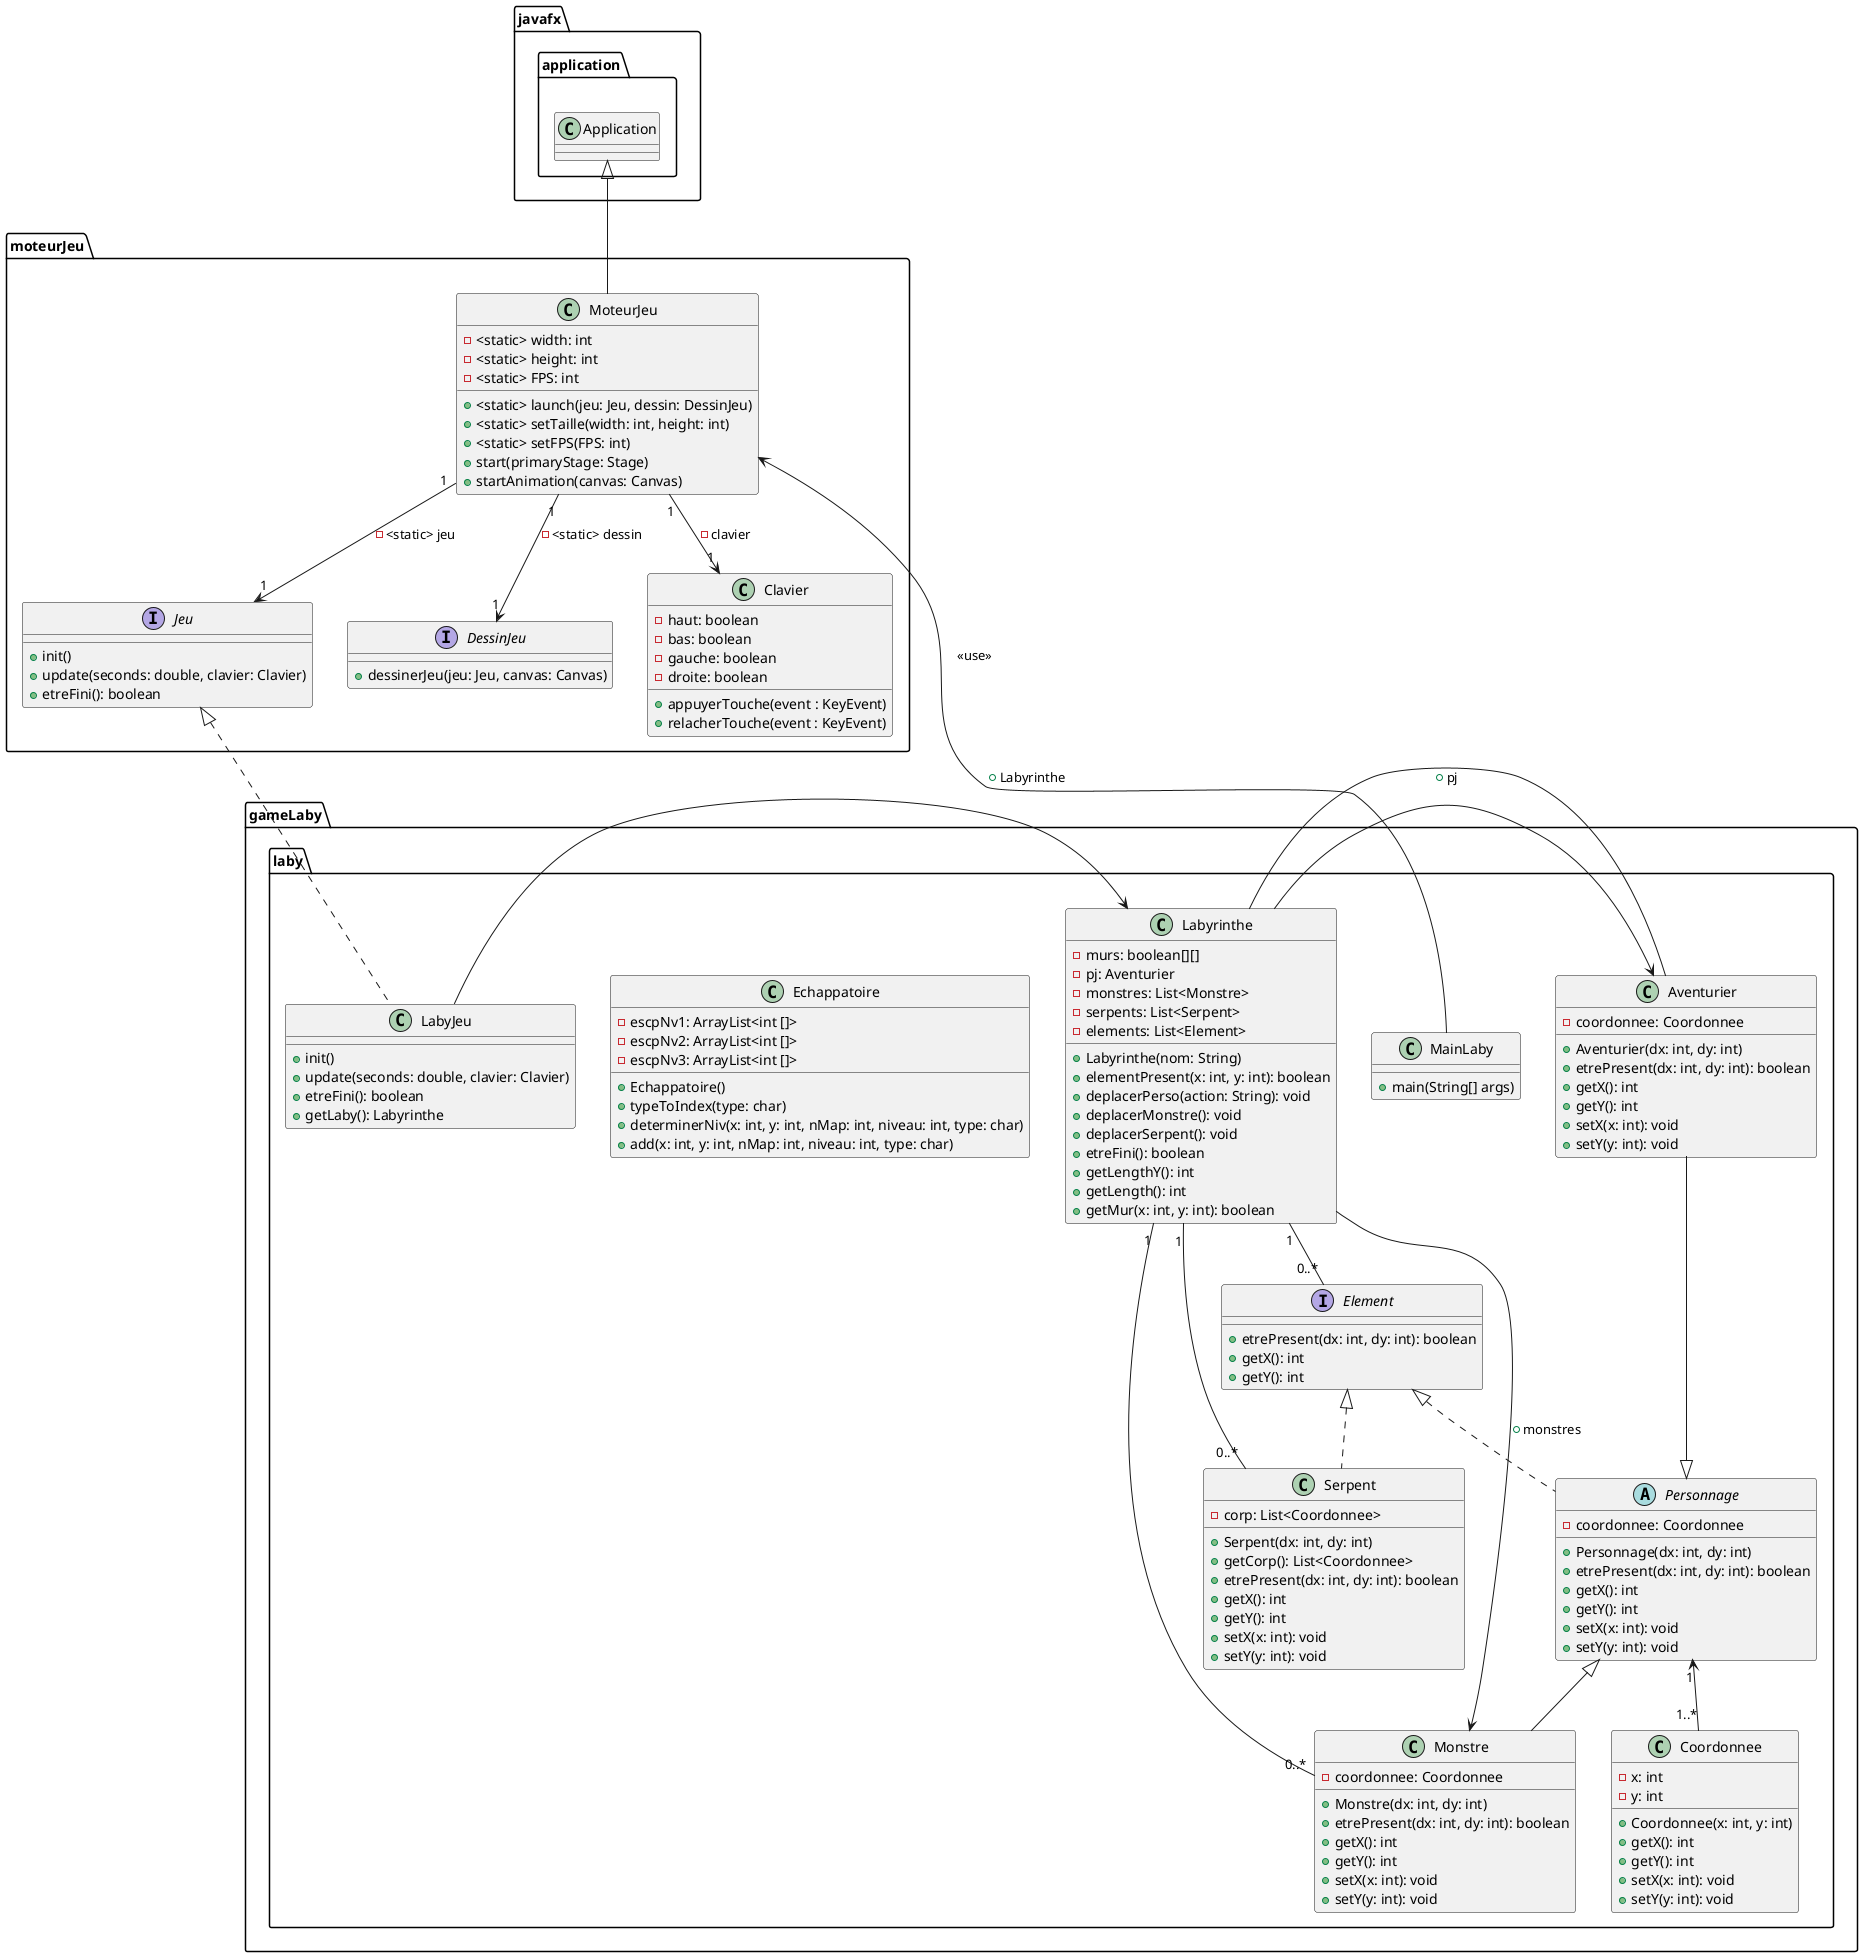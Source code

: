 @startuml

package javafx.application{
class Application{
}
}


package moteurJeu{

class MoteurJeu{
- <static> width: int
- <static> height: int
- <static> FPS: int
+ <static> launch(jeu: Jeu, dessin: DessinJeu)
+ <static> setTaille(width: int, height: int)
+ <static> setFPS(FPS: int)
+ start(primaryStage: Stage)
+ startAnimation(canvas: Canvas)
}

Application <|-- MoteurJeu



interface Jeu{
+ init()
+ update(seconds: double, clavier: Clavier)
+ etreFini(): boolean
}

MoteurJeu "1" --> "1" Jeu : - <static> jeu


interface DessinJeu{
+ dessinerJeu(jeu: Jeu, canvas: Canvas)
}

MoteurJeu "1" --> "1" DessinJeu : - <static> dessin

class Clavier{
- haut: boolean
- bas: boolean
- gauche: boolean
- droite: boolean
+ appuyerTouche(event : KeyEvent)
+ relacherTouche(event : KeyEvent)
}

MoteurJeu "1" --> "1" Clavier : - clavier
}


package gameLaby.laby{
class LabyJeu{
+ init()
+ update(seconds: double, clavier: Clavier)
+ etreFini(): boolean
+ getLaby(): Labyrinthe
}

Jeu <|.. LabyJeu

class Aventurier {
  - coordonnee: Coordonnee
  + Aventurier(dx: int, dy: int)
  + etrePresent(dx: int, dy: int): boolean
  + getX(): int
  + getY(): int
  + setX(x: int): void
  + setY(y: int): void
}

class Coordonnee {
  - x: int
  - y: int
  + Coordonnee(x: int, y: int)
  + getX(): int
  + getY(): int
  + setX(x: int): void
  + setY(y: int): void
}

interface Element {
  + etrePresent(dx: int, dy: int): boolean
  + getX(): int
  + getY(): int
}

class Monstre {
  - coordonnee: Coordonnee
  + Monstre(dx: int, dy: int)
  + etrePresent(dx: int, dy: int): boolean
  + getX(): int
  + getY(): int
  + setX(x: int): void
  + setY(y: int): void
}

abstract class Personnage {
  - coordonnee: Coordonnee
  + Personnage(dx: int, dy: int)
  + etrePresent(dx: int, dy: int): boolean
  + getX(): int
  + getY(): int
  + setX(x: int): void
  + setY(y: int): void
}

class Serpent {
  - corp: List<Coordonnee>
  + Serpent(dx: int, dy: int)
  + getCorp(): List<Coordonnee>
  + etrePresent(dx: int, dy: int): boolean
  + getX(): int
  + getY(): int
  + setX(x: int): void
  + setY(y: int): void
}

class Labyrinthe {
  - murs: boolean[][]
  - pj: Aventurier
  - monstres: List<Monstre>
  - serpents: List<Serpent>
  - elements: List<Element>
  + Labyrinthe(nom: String)
  + elementPresent(x: int, y: int): boolean
  + deplacerPerso(action: String): void
  + deplacerMonstre(): void
  + deplacerSerpent(): void
  + etreFini(): boolean
  + getLengthY(): int
  + getLength(): int
  + getMur(x: int, y: int): boolean
}

class Echappatoire {
  - escpNv1: ArrayList<int []>
  - escpNv2: ArrayList<int []>
  - escpNv3: ArrayList<int []>
  + Echappatoire()
  + typeToIndex(type: char)
  + determinerNiv(x: int, y: int, nMap: int, niveau: int, type: char)
  + add(x: int, y: int, nMap: int, niveau: int, type: char)
}

Aventurier --|> Personnage
Personnage <|-- Monstre

Personnage "1" <-- "1..*" Coordonnee
Element <|.. Serpent
Element <|.. Personnage

Labyrinthe -- Aventurier
Labyrinthe "1" -- "0..*" Monstre
Labyrinthe "1" -- "0..*" Serpent
Labyrinthe "1" -- "0..*" Element

Labyrinthe <- LabyJeu : +Labyrinthe

Labyrinthe --> Monstre : +monstres
Labyrinthe -> Aventurier : +pj

class MainLaby{
+ main(String[] args)
}

MainLaby --> MoteurJeu : <<use>>

@enduml
